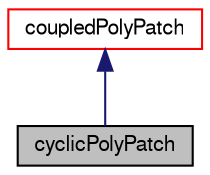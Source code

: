 digraph "cyclicPolyPatch"
{
  bgcolor="transparent";
  edge [fontname="FreeSans",fontsize="10",labelfontname="FreeSans",labelfontsize="10"];
  node [fontname="FreeSans",fontsize="10",shape=record];
  Node9 [label="cyclicPolyPatch",height=0.2,width=0.4,color="black", fillcolor="grey75", style="filled", fontcolor="black"];
  Node10 -> Node9 [dir="back",color="midnightblue",fontsize="10",style="solid",fontname="FreeSans"];
  Node10 [label="coupledPolyPatch",height=0.2,width=0.4,color="red",URL="$a27426.html",tooltip="The coupledPolyPatch is an abstract base class for patches that couple regions of the computational d..."];
}
